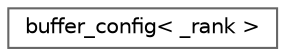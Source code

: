 digraph "Graphical Class Hierarchy"
{
 // INTERACTIVE_SVG=YES
 // LATEX_PDF_SIZE
  bgcolor="transparent";
  edge [fontname=Helvetica,fontsize=10,labelfontname=Helvetica,labelfontsize=10];
  node [fontname=Helvetica,fontsize=10,shape=box,height=0.2,width=0.4];
  rankdir="LR";
  Node0 [id="Node000000",label="buffer_config\< _rank \>",height=0.2,width=0.4,color="grey40", fillcolor="white", style="filled",URL="$dc/dba/structbuffer__config.html",tooltip="Keldysh index parameters ///."];
}
